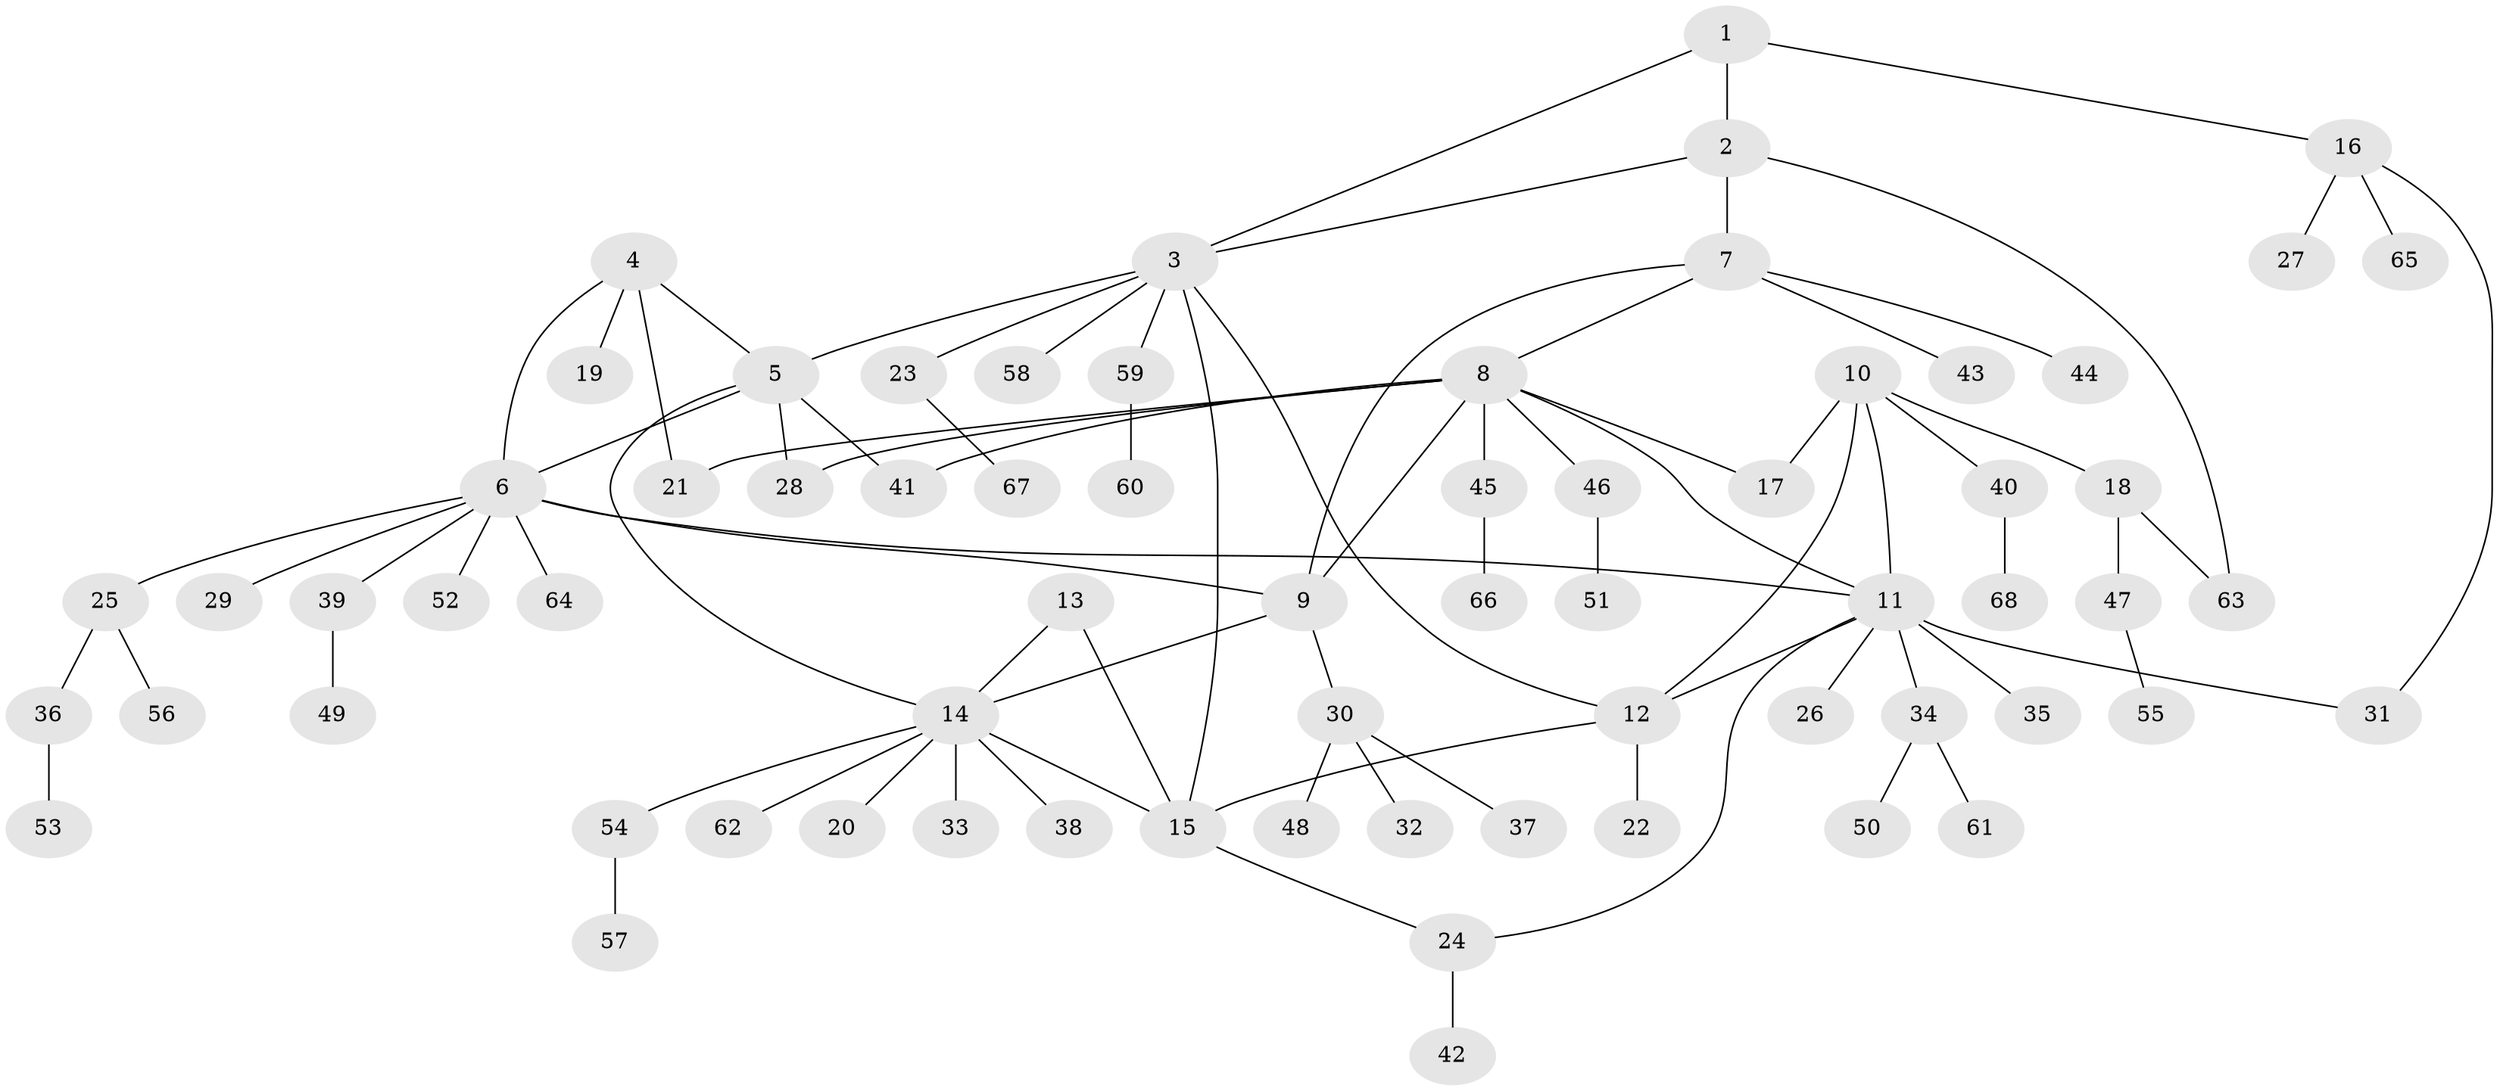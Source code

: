 // Generated by graph-tools (version 1.1) at 2025/37/03/09/25 02:37:33]
// undirected, 68 vertices, 85 edges
graph export_dot {
graph [start="1"]
  node [color=gray90,style=filled];
  1;
  2;
  3;
  4;
  5;
  6;
  7;
  8;
  9;
  10;
  11;
  12;
  13;
  14;
  15;
  16;
  17;
  18;
  19;
  20;
  21;
  22;
  23;
  24;
  25;
  26;
  27;
  28;
  29;
  30;
  31;
  32;
  33;
  34;
  35;
  36;
  37;
  38;
  39;
  40;
  41;
  42;
  43;
  44;
  45;
  46;
  47;
  48;
  49;
  50;
  51;
  52;
  53;
  54;
  55;
  56;
  57;
  58;
  59;
  60;
  61;
  62;
  63;
  64;
  65;
  66;
  67;
  68;
  1 -- 2;
  1 -- 3;
  1 -- 16;
  2 -- 3;
  2 -- 7;
  2 -- 63;
  3 -- 5;
  3 -- 12;
  3 -- 15;
  3 -- 23;
  3 -- 58;
  3 -- 59;
  4 -- 5;
  4 -- 6;
  4 -- 19;
  4 -- 21;
  5 -- 6;
  5 -- 14;
  5 -- 28;
  5 -- 41;
  6 -- 9;
  6 -- 11;
  6 -- 25;
  6 -- 29;
  6 -- 39;
  6 -- 52;
  6 -- 64;
  7 -- 8;
  7 -- 9;
  7 -- 43;
  7 -- 44;
  8 -- 9;
  8 -- 11;
  8 -- 17;
  8 -- 21;
  8 -- 28;
  8 -- 41;
  8 -- 45;
  8 -- 46;
  9 -- 14;
  9 -- 30;
  10 -- 11;
  10 -- 12;
  10 -- 17;
  10 -- 18;
  10 -- 40;
  11 -- 12;
  11 -- 24;
  11 -- 26;
  11 -- 31;
  11 -- 34;
  11 -- 35;
  12 -- 15;
  12 -- 22;
  13 -- 14;
  13 -- 15;
  14 -- 15;
  14 -- 20;
  14 -- 33;
  14 -- 38;
  14 -- 54;
  14 -- 62;
  15 -- 24;
  16 -- 27;
  16 -- 31;
  16 -- 65;
  18 -- 47;
  18 -- 63;
  23 -- 67;
  24 -- 42;
  25 -- 36;
  25 -- 56;
  30 -- 32;
  30 -- 37;
  30 -- 48;
  34 -- 50;
  34 -- 61;
  36 -- 53;
  39 -- 49;
  40 -- 68;
  45 -- 66;
  46 -- 51;
  47 -- 55;
  54 -- 57;
  59 -- 60;
}
